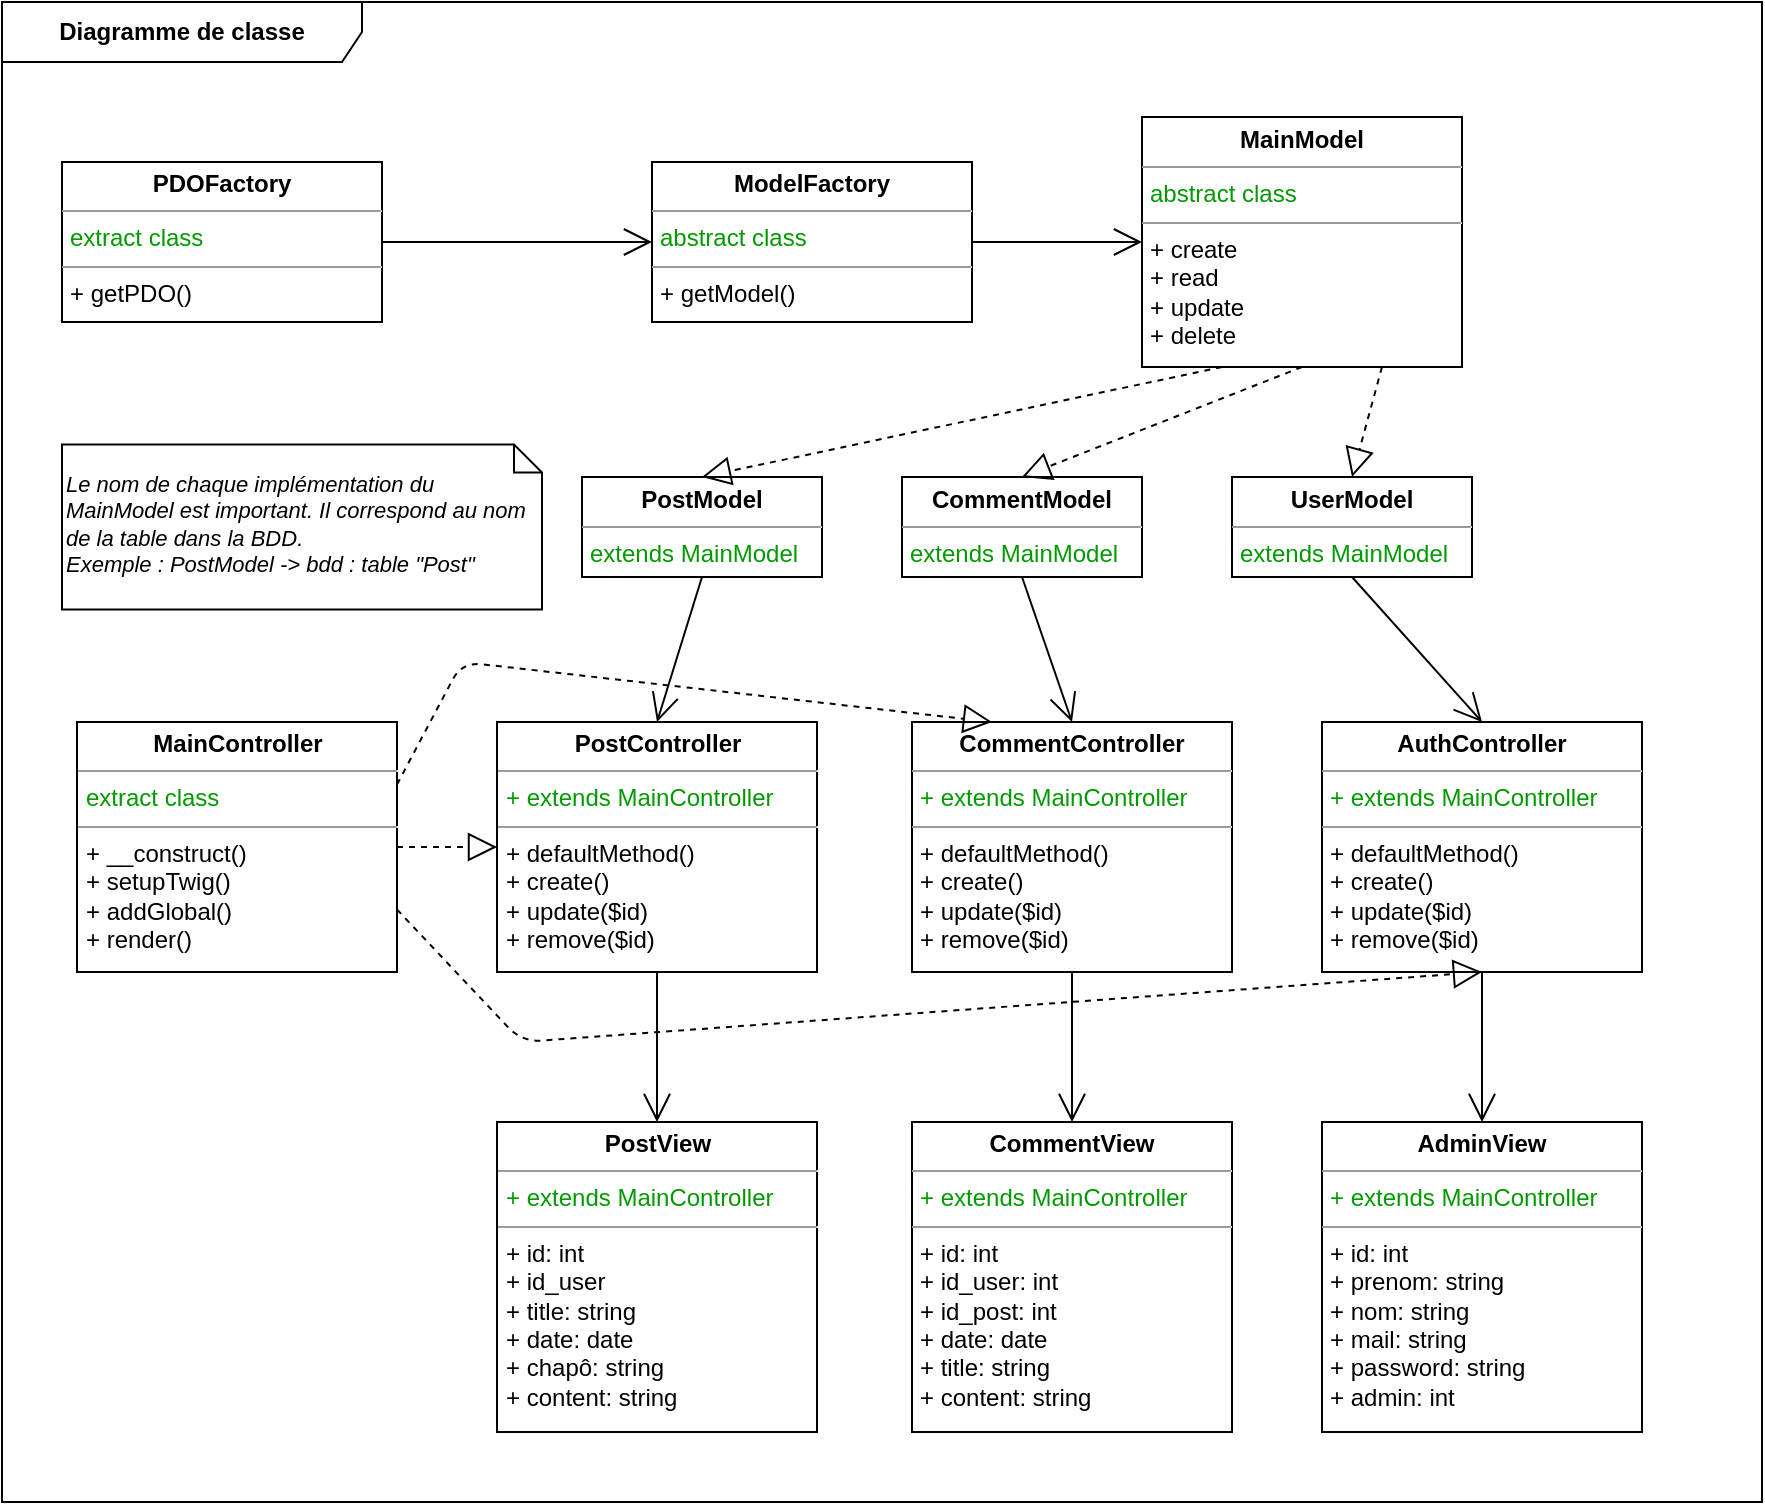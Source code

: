 <mxfile version="12.4.8"><diagram id="RzzwI4Fe47uwHyWDPINs" name="Page-1"><mxGraphModel dx="1422" dy="713" grid="1" gridSize="10" guides="1" tooltips="1" connect="1" arrows="1" fold="1" page="1" pageScale="1" pageWidth="1169" pageHeight="827" math="0" shadow="0"><root><mxCell id="0"/><mxCell id="1" parent="0"/><mxCell id="iDARffjdgmnJ-YqYzhe1-1" value="&lt;b&gt;Diagramme de classe&lt;/b&gt;" style="shape=umlFrame;whiteSpace=wrap;html=1;width=180;height=30;fillColor=#FFFFFF;swimlaneFillColor=#ffffff;" parent="1" vertex="1"><mxGeometry x="40" y="60" width="880" height="750" as="geometry"/></mxCell><mxCell id="iDARffjdgmnJ-YqYzhe1-2" value="&lt;p style=&quot;margin: 0px ; margin-top: 4px ; text-align: center&quot;&gt;&lt;b&gt;MainController&lt;/b&gt;&lt;/p&gt;&lt;hr size=&quot;1&quot;&gt;&lt;p style=&quot;margin: 0px ; margin-left: 4px&quot;&gt;&lt;font color=&quot;#009900&quot;&gt;extract class&lt;/font&gt;&lt;/p&gt;&lt;hr size=&quot;1&quot;&gt;&lt;p style=&quot;margin: 0px ; margin-left: 4px&quot;&gt;+ __construct()&lt;/p&gt;&lt;p style=&quot;margin: 0px ; margin-left: 4px&quot;&gt;+ setupTwig()&lt;/p&gt;&lt;p style=&quot;margin: 0px ; margin-left: 4px&quot;&gt;+ addGlobal()&lt;/p&gt;&lt;p style=&quot;margin: 0px ; margin-left: 4px&quot;&gt;+ render()&lt;/p&gt;&amp;nbsp;" style="verticalAlign=top;align=left;overflow=fill;fontSize=12;fontFamily=Helvetica;html=1;strokeColor=#000000;fillColor=#FFFFFF;gradientColor=none;gradientDirection=north;" parent="1" vertex="1"><mxGeometry x="77.5" y="420" width="160" height="125" as="geometry"/></mxCell><mxCell id="c_E8FnA8YNVcU0G1ZTWi-1" value="&lt;p style=&quot;margin: 0px ; margin-top: 4px ; text-align: center&quot;&gt;&lt;b&gt;PostController&lt;/b&gt;&lt;/p&gt;&lt;hr size=&quot;1&quot;&gt;&lt;p style=&quot;margin: 0px ; margin-left: 4px&quot;&gt;&lt;font color=&quot;#009900&quot;&gt;+ extends MainController&lt;br&gt;&lt;/font&gt;&lt;/p&gt;&lt;hr size=&quot;1&quot;&gt;&lt;p style=&quot;margin: 0px ; margin-left: 4px&quot;&gt;+ defaultMethod()&lt;/p&gt;&lt;p style=&quot;margin: 0px ; margin-left: 4px&quot;&gt;+ create()&lt;/p&gt;&lt;p style=&quot;margin: 0px ; margin-left: 4px&quot;&gt;+ update($id)&lt;/p&gt;&lt;p style=&quot;margin: 0px ; margin-left: 4px&quot;&gt;+ remove($id)&lt;/p&gt;&amp;nbsp;" style="verticalAlign=top;align=left;overflow=fill;fontSize=12;fontFamily=Helvetica;html=1;strokeColor=#000000;fillColor=#FFFFFF;gradientColor=none;gradientDirection=north;" vertex="1" parent="1"><mxGeometry x="287.5" y="420" width="160" height="125" as="geometry"/></mxCell><mxCell id="c_E8FnA8YNVcU0G1ZTWi-2" value="&lt;p style=&quot;margin: 0px ; margin-top: 4px ; text-align: center&quot;&gt;&lt;b&gt;CommentController&lt;/b&gt;&lt;/p&gt;&lt;hr size=&quot;1&quot;&gt;&lt;p style=&quot;margin: 0px ; margin-left: 4px&quot;&gt;&lt;font color=&quot;#009900&quot;&gt;+ extends MainController&lt;br&gt;&lt;/font&gt;&lt;/p&gt;&lt;hr size=&quot;1&quot;&gt;&lt;p style=&quot;margin: 0px ; margin-left: 4px&quot;&gt;+ defaultMethod()&lt;/p&gt;&lt;p style=&quot;margin: 0px ; margin-left: 4px&quot;&gt;+ create()&lt;/p&gt;&lt;p style=&quot;margin: 0px ; margin-left: 4px&quot;&gt;+ update($id)&lt;/p&gt;&lt;p style=&quot;margin: 0px ; margin-left: 4px&quot;&gt;+ remove($id)&lt;/p&gt;&amp;nbsp;" style="verticalAlign=top;align=left;overflow=fill;fontSize=12;fontFamily=Helvetica;html=1;strokeColor=#000000;fillColor=#FFFFFF;gradientColor=none;gradientDirection=north;" vertex="1" parent="1"><mxGeometry x="495" y="420" width="160" height="125" as="geometry"/></mxCell><mxCell id="c_E8FnA8YNVcU0G1ZTWi-3" value="&lt;p style=&quot;margin: 0px ; margin-top: 4px ; text-align: center&quot;&gt;&lt;b&gt;AuthController&lt;/b&gt;&lt;/p&gt;&lt;hr size=&quot;1&quot;&gt;&lt;p style=&quot;margin: 0px ; margin-left: 4px&quot;&gt;&lt;font color=&quot;#009900&quot;&gt;+ extends MainController&lt;br&gt;&lt;/font&gt;&lt;/p&gt;&lt;hr size=&quot;1&quot;&gt;&lt;p style=&quot;margin: 0px ; margin-left: 4px&quot;&gt;+ defaultMethod()&lt;/p&gt;&lt;p style=&quot;margin: 0px ; margin-left: 4px&quot;&gt;+ create()&lt;/p&gt;&lt;p style=&quot;margin: 0px ; margin-left: 4px&quot;&gt;+ update($id)&lt;/p&gt;&lt;p style=&quot;margin: 0px ; margin-left: 4px&quot;&gt;+ remove($id)&lt;/p&gt;&amp;nbsp;" style="verticalAlign=top;align=left;overflow=fill;fontSize=12;fontFamily=Helvetica;html=1;strokeColor=#000000;fillColor=#FFFFFF;gradientColor=none;gradientDirection=north;" vertex="1" parent="1"><mxGeometry x="700" y="420" width="160" height="125" as="geometry"/></mxCell><mxCell id="c_E8FnA8YNVcU0G1ZTWi-4" value="&lt;p style=&quot;margin: 0px ; margin-top: 4px ; text-align: center&quot;&gt;&lt;b&gt;MainModel&lt;/b&gt;&lt;/p&gt;&lt;hr size=&quot;1&quot;&gt;&lt;p style=&quot;margin: 0px ; margin-left: 4px&quot;&gt;&lt;font color=&quot;#009900&quot;&gt;abstract class&lt;/font&gt;&lt;/p&gt;&lt;hr size=&quot;1&quot;&gt;&lt;p style=&quot;margin: 0px ; margin-left: 4px&quot;&gt;+ create&lt;br&gt;&lt;/p&gt;&lt;p style=&quot;margin: 0px ; margin-left: 4px&quot;&gt;+ read&lt;/p&gt;&lt;p style=&quot;margin: 0px ; margin-left: 4px&quot;&gt;+ update&lt;/p&gt;&lt;p style=&quot;margin: 0px ; margin-left: 4px&quot;&gt;+ delete&lt;/p&gt;&amp;nbsp;" style="verticalAlign=top;align=left;overflow=fill;fontSize=12;fontFamily=Helvetica;html=1;strokeColor=#000000;fillColor=#FFFFFF;gradientColor=none;gradientDirection=north;" vertex="1" parent="1"><mxGeometry x="610" y="117.5" width="160" height="125" as="geometry"/></mxCell><mxCell id="c_E8FnA8YNVcU0G1ZTWi-5" value="&lt;p style=&quot;margin: 0px ; margin-top: 4px ; text-align: center&quot;&gt;&lt;b&gt;PDOFactory&lt;/b&gt;&lt;/p&gt;&lt;hr size=&quot;1&quot;&gt;&lt;p style=&quot;margin: 0px ; margin-left: 4px&quot;&gt;&lt;font color=&quot;#009900&quot;&gt;extract class&lt;/font&gt;&lt;/p&gt;&lt;hr size=&quot;1&quot;&gt;&lt;p style=&quot;margin: 0px ; margin-left: 4px&quot;&gt;+&amp;nbsp;getPDO()&lt;br&gt;&lt;/p&gt;&amp;nbsp;" style="verticalAlign=top;align=left;overflow=fill;fontSize=12;fontFamily=Helvetica;html=1;strokeColor=#000000;fillColor=#FFFFFF;gradientColor=none;gradientDirection=north;" vertex="1" parent="1"><mxGeometry x="70" y="140" width="160" height="80" as="geometry"/></mxCell><mxCell id="c_E8FnA8YNVcU0G1ZTWi-6" value="&lt;p style=&quot;margin: 0px ; margin-top: 4px ; text-align: center&quot;&gt;&lt;b&gt;ModelFactory&lt;/b&gt;&lt;/p&gt;&lt;hr size=&quot;1&quot;&gt;&lt;p style=&quot;margin: 0px ; margin-left: 4px&quot;&gt;&lt;font color=&quot;#009900&quot;&gt;abstract class&lt;/font&gt;&lt;/p&gt;&lt;hr size=&quot;1&quot;&gt;&lt;p style=&quot;margin: 0px ; margin-left: 4px&quot;&gt;+&amp;nbsp;getModel()&amp;nbsp;&lt;/p&gt;&amp;nbsp;" style="verticalAlign=top;align=left;overflow=fill;fontSize=12;fontFamily=Helvetica;html=1;strokeColor=#000000;fillColor=#FFFFFF;gradientColor=none;gradientDirection=north;" vertex="1" parent="1"><mxGeometry x="365" y="140" width="160" height="80" as="geometry"/></mxCell><mxCell id="c_E8FnA8YNVcU0G1ZTWi-7" value="&lt;p style=&quot;margin: 0px ; margin-top: 4px ; text-align: center&quot;&gt;&lt;b&gt;PostModel&lt;/b&gt;&lt;/p&gt;&lt;hr size=&quot;1&quot;&gt;&lt;p style=&quot;margin: 0px ; margin-left: 4px&quot;&gt;&lt;font color=&quot;#009900&quot;&gt;extends MainModel&lt;/font&gt;&lt;/p&gt;&lt;hr size=&quot;1&quot;&gt;&lt;p style=&quot;margin: 0px ; margin-left: 4px&quot;&gt;&lt;br&gt;&lt;/p&gt;&amp;nbsp;" style="verticalAlign=top;align=left;overflow=fill;fontSize=12;fontFamily=Helvetica;html=1;strokeColor=#000000;fillColor=#FFFFFF;gradientColor=none;gradientDirection=north;" vertex="1" parent="1"><mxGeometry x="330" y="297.5" width="120" height="50" as="geometry"/></mxCell><mxCell id="c_E8FnA8YNVcU0G1ZTWi-13" value="&lt;p style=&quot;margin: 0px ; margin-top: 4px ; text-align: center&quot;&gt;&lt;b&gt;CommentModel&lt;/b&gt;&lt;/p&gt;&lt;hr size=&quot;1&quot;&gt;&lt;p style=&quot;margin: 0px ; margin-left: 4px&quot;&gt;&lt;font color=&quot;#009900&quot;&gt;extends MainModel&lt;/font&gt;&lt;/p&gt;&lt;hr size=&quot;1&quot;&gt;&lt;p style=&quot;margin: 0px ; margin-left: 4px&quot;&gt;&lt;br&gt;&lt;/p&gt;&amp;nbsp;" style="verticalAlign=top;align=left;overflow=fill;fontSize=12;fontFamily=Helvetica;html=1;strokeColor=#000000;fillColor=#FFFFFF;gradientColor=none;gradientDirection=north;" vertex="1" parent="1"><mxGeometry x="490" y="297.5" width="120" height="50" as="geometry"/></mxCell><mxCell id="c_E8FnA8YNVcU0G1ZTWi-14" value="&lt;p style=&quot;margin: 0px ; margin-top: 4px ; text-align: center&quot;&gt;&lt;b&gt;UserModel&lt;/b&gt;&lt;/p&gt;&lt;hr size=&quot;1&quot;&gt;&lt;p style=&quot;margin: 0px ; margin-left: 4px&quot;&gt;&lt;font color=&quot;#009900&quot;&gt;extends MainModel&lt;/font&gt;&lt;/p&gt;&lt;hr size=&quot;1&quot;&gt;&lt;p style=&quot;margin: 0px ; margin-left: 4px&quot;&gt;&lt;br&gt;&lt;/p&gt;&amp;nbsp;" style="verticalAlign=top;align=left;overflow=fill;fontSize=12;fontFamily=Helvetica;html=1;strokeColor=#000000;fillColor=#FFFFFF;gradientColor=none;gradientDirection=north;" vertex="1" parent="1"><mxGeometry x="655" y="297.5" width="120" height="50" as="geometry"/></mxCell><mxCell id="c_E8FnA8YNVcU0G1ZTWi-15" value="&lt;p style=&quot;margin: 0px ; margin-top: 4px ; text-align: center&quot;&gt;&lt;b&gt;PostView&lt;/b&gt;&lt;/p&gt;&lt;hr size=&quot;1&quot;&gt;&lt;p style=&quot;margin: 0px ; margin-left: 4px&quot;&gt;&lt;font color=&quot;#009900&quot;&gt;+ extends MainController&lt;br&gt;&lt;/font&gt;&lt;/p&gt;&lt;hr size=&quot;1&quot;&gt;&lt;p style=&quot;margin: 0px ; margin-left: 4px&quot;&gt;+ id: int&lt;/p&gt;&lt;p style=&quot;margin: 0px ; margin-left: 4px&quot;&gt;+ id_user&lt;/p&gt;&lt;p style=&quot;margin: 0px ; margin-left: 4px&quot;&gt;+ title: string&lt;/p&gt;&lt;p style=&quot;margin: 0px ; margin-left: 4px&quot;&gt;+ date: date&lt;/p&gt;&lt;p style=&quot;margin: 0px ; margin-left: 4px&quot;&gt;+ chapô: string&lt;/p&gt;&lt;p style=&quot;margin: 0px ; margin-left: 4px&quot;&gt;+ content: string&lt;/p&gt;&amp;nbsp;" style="verticalAlign=top;align=left;overflow=fill;fontSize=12;fontFamily=Helvetica;html=1;strokeColor=#000000;fillColor=#FFFFFF;gradientColor=none;gradientDirection=north;" vertex="1" parent="1"><mxGeometry x="287.5" y="620" width="160" height="155" as="geometry"/></mxCell><mxCell id="c_E8FnA8YNVcU0G1ZTWi-16" value="&lt;p style=&quot;margin: 0px ; margin-top: 4px ; text-align: center&quot;&gt;&lt;b&gt;CommentView&lt;/b&gt;&lt;/p&gt;&lt;hr size=&quot;1&quot;&gt;&lt;p style=&quot;margin: 0px ; margin-left: 4px&quot;&gt;&lt;font color=&quot;#009900&quot;&gt;+ extends MainController&lt;br&gt;&lt;/font&gt;&lt;/p&gt;&lt;hr size=&quot;1&quot;&gt;&lt;p style=&quot;margin: 0px ; margin-left: 4px&quot;&gt;+ id: int&lt;/p&gt;&lt;p style=&quot;margin: 0px ; margin-left: 4px&quot;&gt;+ id_user: int&lt;/p&gt;&lt;p style=&quot;margin: 0px ; margin-left: 4px&quot;&gt;+ id_post: int&lt;/p&gt;&lt;p style=&quot;margin: 0px ; margin-left: 4px&quot;&gt;+ date: date&lt;/p&gt;&lt;p style=&quot;margin: 0px ; margin-left: 4px&quot;&gt;+ title: string&lt;/p&gt;&lt;p style=&quot;margin: 0px ; margin-left: 4px&quot;&gt;+ content: string&lt;/p&gt;&amp;nbsp;" style="verticalAlign=top;align=left;overflow=fill;fontSize=12;fontFamily=Helvetica;html=1;strokeColor=#000000;fillColor=#FFFFFF;gradientColor=none;gradientDirection=north;" vertex="1" parent="1"><mxGeometry x="495" y="620" width="160" height="155" as="geometry"/></mxCell><mxCell id="c_E8FnA8YNVcU0G1ZTWi-17" value="&lt;p style=&quot;margin: 0px ; margin-top: 4px ; text-align: center&quot;&gt;&lt;b&gt;AdminView&lt;/b&gt;&lt;/p&gt;&lt;hr size=&quot;1&quot;&gt;&lt;p style=&quot;margin: 0px ; margin-left: 4px&quot;&gt;&lt;font color=&quot;#009900&quot;&gt;+ extends MainController&lt;br&gt;&lt;/font&gt;&lt;/p&gt;&lt;hr size=&quot;1&quot;&gt;&lt;p style=&quot;margin: 0px ; margin-left: 4px&quot;&gt;+ id: int&lt;/p&gt;&lt;p style=&quot;margin: 0px ; margin-left: 4px&quot;&gt;+ prenom: string&lt;/p&gt;&lt;p style=&quot;margin: 0px ; margin-left: 4px&quot;&gt;+ nom: string&lt;/p&gt;&lt;p style=&quot;margin: 0px ; margin-left: 4px&quot;&gt;+ mail: string&lt;/p&gt;&lt;p style=&quot;margin: 0px ; margin-left: 4px&quot;&gt;+ password: string&lt;/p&gt;&lt;p style=&quot;margin: 0px ; margin-left: 4px&quot;&gt;+ admin: int&lt;/p&gt;&amp;nbsp;" style="verticalAlign=top;align=left;overflow=fill;fontSize=12;fontFamily=Helvetica;html=1;strokeColor=#000000;fillColor=#FFFFFF;gradientColor=none;gradientDirection=north;" vertex="1" parent="1"><mxGeometry x="700" y="620" width="160" height="155" as="geometry"/></mxCell><mxCell id="c_E8FnA8YNVcU0G1ZTWi-21" value="" style="endArrow=open;endFill=1;endSize=12;html=1;entryX=0;entryY=0.5;entryDx=0;entryDy=0;exitX=1;exitY=0.5;exitDx=0;exitDy=0;" edge="1" parent="1" source="c_E8FnA8YNVcU0G1ZTWi-5" target="c_E8FnA8YNVcU0G1ZTWi-6"><mxGeometry width="160" relative="1" as="geometry"><mxPoint x="40" y="810" as="sourcePoint"/><mxPoint x="200" y="810" as="targetPoint"/></mxGeometry></mxCell><mxCell id="c_E8FnA8YNVcU0G1ZTWi-22" value="" style="endArrow=open;endFill=1;endSize=12;html=1;entryX=0;entryY=0.5;entryDx=0;entryDy=0;exitX=1;exitY=0.5;exitDx=0;exitDy=0;" edge="1" parent="1" source="c_E8FnA8YNVcU0G1ZTWi-6" target="c_E8FnA8YNVcU0G1ZTWi-4"><mxGeometry width="160" relative="1" as="geometry"><mxPoint x="240" y="172.5" as="sourcePoint"/><mxPoint x="370" y="172.5" as="targetPoint"/></mxGeometry></mxCell><mxCell id="c_E8FnA8YNVcU0G1ZTWi-25" value="" style="endArrow=block;dashed=1;endFill=0;endSize=12;html=1;entryX=0.5;entryY=0;entryDx=0;entryDy=0;exitX=0.25;exitY=1;exitDx=0;exitDy=0;" edge="1" parent="1" source="c_E8FnA8YNVcU0G1ZTWi-4" target="c_E8FnA8YNVcU0G1ZTWi-7"><mxGeometry width="160" relative="1" as="geometry"><mxPoint x="40" y="810" as="sourcePoint"/><mxPoint x="200" y="810" as="targetPoint"/></mxGeometry></mxCell><mxCell id="c_E8FnA8YNVcU0G1ZTWi-26" value="" style="endArrow=block;dashed=1;endFill=0;endSize=12;html=1;entryX=0.5;entryY=0;entryDx=0;entryDy=0;exitX=0.5;exitY=1;exitDx=0;exitDy=0;" edge="1" parent="1" source="c_E8FnA8YNVcU0G1ZTWi-4" target="c_E8FnA8YNVcU0G1ZTWi-13"><mxGeometry width="160" relative="1" as="geometry"><mxPoint x="640" y="235" as="sourcePoint"/><mxPoint x="400" y="307.5" as="targetPoint"/></mxGeometry></mxCell><mxCell id="c_E8FnA8YNVcU0G1ZTWi-27" value="" style="endArrow=block;dashed=1;endFill=0;endSize=12;html=1;entryX=0.5;entryY=0;entryDx=0;entryDy=0;exitX=0.75;exitY=1;exitDx=0;exitDy=0;" edge="1" parent="1" source="c_E8FnA8YNVcU0G1ZTWi-4" target="c_E8FnA8YNVcU0G1ZTWi-14"><mxGeometry width="160" relative="1" as="geometry"><mxPoint x="680" y="235" as="sourcePoint"/><mxPoint x="560" y="307.5" as="targetPoint"/></mxGeometry></mxCell><mxCell id="c_E8FnA8YNVcU0G1ZTWi-28" value="" style="endArrow=open;endFill=1;endSize=12;html=1;entryX=0.5;entryY=0;entryDx=0;entryDy=0;exitX=0.5;exitY=1;exitDx=0;exitDy=0;" edge="1" parent="1" source="c_E8FnA8YNVcU0G1ZTWi-7" target="c_E8FnA8YNVcU0G1ZTWi-1"><mxGeometry width="160" relative="1" as="geometry"><mxPoint x="40" y="810" as="sourcePoint"/><mxPoint x="200" y="810" as="targetPoint"/></mxGeometry></mxCell><mxCell id="c_E8FnA8YNVcU0G1ZTWi-29" value="" style="endArrow=open;endFill=1;endSize=12;html=1;entryX=0.5;entryY=0;entryDx=0;entryDy=0;exitX=0.5;exitY=1;exitDx=0;exitDy=0;" edge="1" parent="1" source="c_E8FnA8YNVcU0G1ZTWi-13" target="c_E8FnA8YNVcU0G1ZTWi-2"><mxGeometry width="160" relative="1" as="geometry"><mxPoint x="400" y="357.5" as="sourcePoint"/><mxPoint x="377.5" y="420" as="targetPoint"/></mxGeometry></mxCell><mxCell id="c_E8FnA8YNVcU0G1ZTWi-30" value="" style="endArrow=open;endFill=1;endSize=12;html=1;entryX=0.5;entryY=0;entryDx=0;entryDy=0;exitX=0.5;exitY=1;exitDx=0;exitDy=0;" edge="1" parent="1" source="c_E8FnA8YNVcU0G1ZTWi-14" target="c_E8FnA8YNVcU0G1ZTWi-3"><mxGeometry width="160" relative="1" as="geometry"><mxPoint x="560" y="357.5" as="sourcePoint"/><mxPoint x="557.5" y="420" as="targetPoint"/></mxGeometry></mxCell><mxCell id="c_E8FnA8YNVcU0G1ZTWi-31" value="" style="endArrow=block;dashed=1;endFill=0;endSize=12;html=1;entryX=0;entryY=0.5;entryDx=0;entryDy=0;exitX=1;exitY=0.5;exitDx=0;exitDy=0;" edge="1" parent="1" source="iDARffjdgmnJ-YqYzhe1-2" target="c_E8FnA8YNVcU0G1ZTWi-1"><mxGeometry width="160" relative="1" as="geometry"><mxPoint x="40" y="810" as="sourcePoint"/><mxPoint x="200" y="810" as="targetPoint"/></mxGeometry></mxCell><mxCell id="c_E8FnA8YNVcU0G1ZTWi-34" value="" style="endArrow=open;endFill=1;endSize=12;html=1;entryX=0.5;entryY=0;entryDx=0;entryDy=0;exitX=0.5;exitY=1;exitDx=0;exitDy=0;" edge="1" parent="1" source="c_E8FnA8YNVcU0G1ZTWi-1" target="c_E8FnA8YNVcU0G1ZTWi-15"><mxGeometry width="160" relative="1" as="geometry"><mxPoint x="40" y="810" as="sourcePoint"/><mxPoint x="200" y="810" as="targetPoint"/></mxGeometry></mxCell><mxCell id="c_E8FnA8YNVcU0G1ZTWi-35" value="" style="endArrow=open;endFill=1;endSize=12;html=1;entryX=0.5;entryY=0;entryDx=0;entryDy=0;exitX=0.5;exitY=1;exitDx=0;exitDy=0;" edge="1" parent="1" source="c_E8FnA8YNVcU0G1ZTWi-2" target="c_E8FnA8YNVcU0G1ZTWi-16"><mxGeometry width="160" relative="1" as="geometry"><mxPoint x="377.5" y="545" as="sourcePoint"/><mxPoint x="377.5" y="595" as="targetPoint"/></mxGeometry></mxCell><mxCell id="c_E8FnA8YNVcU0G1ZTWi-36" value="" style="endArrow=open;endFill=1;endSize=12;html=1;entryX=0.5;entryY=0;entryDx=0;entryDy=0;exitX=0.5;exitY=1;exitDx=0;exitDy=0;" edge="1" parent="1" source="c_E8FnA8YNVcU0G1ZTWi-3" target="c_E8FnA8YNVcU0G1ZTWi-17"><mxGeometry width="160" relative="1" as="geometry"><mxPoint x="557.5" y="545" as="sourcePoint"/><mxPoint x="557.5" y="595" as="targetPoint"/></mxGeometry></mxCell><mxCell id="c_E8FnA8YNVcU0G1ZTWi-37" value="&lt;br&gt;Le nom de chaque implémentation du MainModel est important. Il correspond au nom de la table dans la BDD.&lt;br style=&quot;font-size: 11px&quot;&gt;Exemple : PostModel -&amp;gt; bdd : table &quot;Post&quot;" style="shape=note;whiteSpace=wrap;html=1;size=14;verticalAlign=top;align=left;spacingTop=-6;fontSize=11;fontStyle=2" vertex="1" parent="1"><mxGeometry x="70" y="281.25" width="240" height="82.5" as="geometry"/></mxCell><mxCell id="c_E8FnA8YNVcU0G1ZTWi-38" value="" style="endArrow=block;dashed=1;endFill=0;endSize=12;html=1;exitX=1;exitY=0.25;exitDx=0;exitDy=0;entryX=0.25;entryY=0;entryDx=0;entryDy=0;" edge="1" parent="1" source="iDARffjdgmnJ-YqYzhe1-2" target="c_E8FnA8YNVcU0G1ZTWi-2"><mxGeometry width="160" relative="1" as="geometry"><mxPoint x="247.5" y="482.5" as="sourcePoint"/><mxPoint x="560" y="380" as="targetPoint"/><Array as="points"><mxPoint x="270" y="390"/></Array></mxGeometry></mxCell><mxCell id="c_E8FnA8YNVcU0G1ZTWi-39" value="" style="endArrow=block;dashed=1;endFill=0;endSize=12;html=1;entryX=0.5;entryY=1;entryDx=0;entryDy=0;exitX=1;exitY=0.75;exitDx=0;exitDy=0;" edge="1" parent="1" source="iDARffjdgmnJ-YqYzhe1-2" target="c_E8FnA8YNVcU0G1ZTWi-3"><mxGeometry width="160" relative="1" as="geometry"><mxPoint x="247.5" y="482.5" as="sourcePoint"/><mxPoint x="297.5" y="482.5" as="targetPoint"/><Array as="points"><mxPoint x="300" y="580"/></Array></mxGeometry></mxCell></root></mxGraphModel></diagram></mxfile>